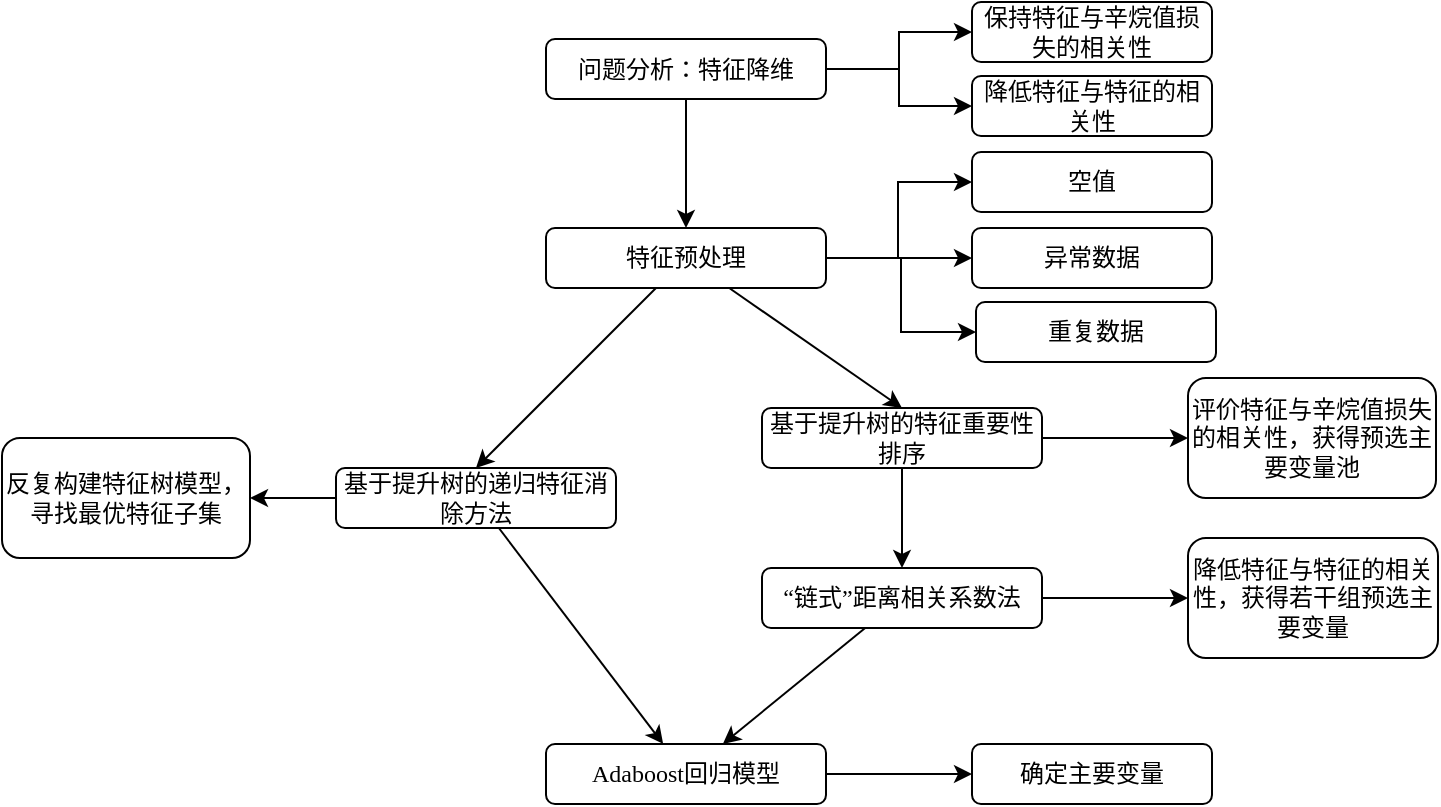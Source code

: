 <mxfile version="13.6.10" type="github">
  <diagram id="_Q-staNZqc-0YdLxZABd" name="Page-1">
    <mxGraphModel dx="925" dy="547" grid="0" gridSize="10" guides="1" tooltips="1" connect="1" arrows="1" fold="1" page="1" pageScale="1" pageWidth="827" pageHeight="1169" math="0" shadow="0">
      <root>
        <mxCell id="0" />
        <mxCell id="1" parent="0" />
        <mxCell id="LoXzKUArhXCIN91ybTbm-28" style="edgeStyle=orthogonalEdgeStyle;rounded=0;orthogonalLoop=1;jettySize=auto;html=1;entryX=0;entryY=0.5;entryDx=0;entryDy=0;" edge="1" parent="1" source="LoXzKUArhXCIN91ybTbm-7" target="LoXzKUArhXCIN91ybTbm-19">
          <mxGeometry relative="1" as="geometry">
            <Array as="points">
              <mxPoint x="519" y="208" />
              <mxPoint x="519" y="170" />
            </Array>
          </mxGeometry>
        </mxCell>
        <mxCell id="LoXzKUArhXCIN91ybTbm-37" style="edgeStyle=orthogonalEdgeStyle;rounded=0;orthogonalLoop=1;jettySize=auto;html=1;" edge="1" parent="1" source="LoXzKUArhXCIN91ybTbm-7" target="LoXzKUArhXCIN91ybTbm-35">
          <mxGeometry relative="1" as="geometry" />
        </mxCell>
        <mxCell id="LoXzKUArhXCIN91ybTbm-38" style="edgeStyle=orthogonalEdgeStyle;rounded=0;orthogonalLoop=1;jettySize=auto;html=1;entryX=0;entryY=0.5;entryDx=0;entryDy=0;" edge="1" parent="1" source="LoXzKUArhXCIN91ybTbm-7" target="LoXzKUArhXCIN91ybTbm-36">
          <mxGeometry relative="1" as="geometry" />
        </mxCell>
        <mxCell id="LoXzKUArhXCIN91ybTbm-44" style="rounded=0;orthogonalLoop=1;jettySize=auto;html=1;entryX=0.5;entryY=0;entryDx=0;entryDy=0;" edge="1" parent="1" source="LoXzKUArhXCIN91ybTbm-7" target="LoXzKUArhXCIN91ybTbm-9">
          <mxGeometry relative="1" as="geometry" />
        </mxCell>
        <mxCell id="LoXzKUArhXCIN91ybTbm-45" style="edgeStyle=none;rounded=0;orthogonalLoop=1;jettySize=auto;html=1;entryX=0.5;entryY=0;entryDx=0;entryDy=0;" edge="1" parent="1" source="LoXzKUArhXCIN91ybTbm-7" target="LoXzKUArhXCIN91ybTbm-40">
          <mxGeometry relative="1" as="geometry" />
        </mxCell>
        <mxCell id="LoXzKUArhXCIN91ybTbm-7" value="特征预处理" style="rounded=1;whiteSpace=wrap;html=1;fontFamily=Times New Roman;" vertex="1" parent="1">
          <mxGeometry x="343" y="193" width="140" height="30" as="geometry" />
        </mxCell>
        <mxCell id="LoXzKUArhXCIN91ybTbm-8" style="edgeStyle=orthogonalEdgeStyle;rounded=0;orthogonalLoop=1;jettySize=auto;html=1;entryX=0;entryY=0.5;entryDx=0;entryDy=0;fontFamily=Times New Roman;" edge="1" parent="1" source="LoXzKUArhXCIN91ybTbm-9" target="LoXzKUArhXCIN91ybTbm-17">
          <mxGeometry relative="1" as="geometry">
            <mxPoint x="661" y="338" as="targetPoint" />
          </mxGeometry>
        </mxCell>
        <mxCell id="LoXzKUArhXCIN91ybTbm-46" style="edgeStyle=none;rounded=0;orthogonalLoop=1;jettySize=auto;html=1;entryX=0.5;entryY=0;entryDx=0;entryDy=0;" edge="1" parent="1" source="LoXzKUArhXCIN91ybTbm-9" target="LoXzKUArhXCIN91ybTbm-11">
          <mxGeometry relative="1" as="geometry" />
        </mxCell>
        <mxCell id="LoXzKUArhXCIN91ybTbm-9" value="基于提升树的特征重要性排序" style="rounded=1;whiteSpace=wrap;html=1;fontFamily=Times New Roman;" vertex="1" parent="1">
          <mxGeometry x="451" y="283" width="140" height="30" as="geometry" />
        </mxCell>
        <mxCell id="LoXzKUArhXCIN91ybTbm-30" style="edgeStyle=orthogonalEdgeStyle;rounded=0;orthogonalLoop=1;jettySize=auto;html=1;entryX=0;entryY=0.5;entryDx=0;entryDy=0;" edge="1" parent="1" source="LoXzKUArhXCIN91ybTbm-11" target="LoXzKUArhXCIN91ybTbm-20">
          <mxGeometry relative="1" as="geometry" />
        </mxCell>
        <mxCell id="LoXzKUArhXCIN91ybTbm-48" style="edgeStyle=none;rounded=0;orthogonalLoop=1;jettySize=auto;html=1;" edge="1" parent="1" source="LoXzKUArhXCIN91ybTbm-11" target="LoXzKUArhXCIN91ybTbm-13">
          <mxGeometry relative="1" as="geometry" />
        </mxCell>
        <mxCell id="LoXzKUArhXCIN91ybTbm-11" value="“链式”距离相关系数法" style="rounded=1;whiteSpace=wrap;html=1;fontFamily=Times New Roman;" vertex="1" parent="1">
          <mxGeometry x="451" y="363" width="140" height="30" as="geometry" />
        </mxCell>
        <mxCell id="LoXzKUArhXCIN91ybTbm-12" style="edgeStyle=orthogonalEdgeStyle;rounded=0;orthogonalLoop=1;jettySize=auto;html=1;entryX=0;entryY=0.5;entryDx=0;entryDy=0;fontFamily=Times New Roman;" edge="1" parent="1" source="LoXzKUArhXCIN91ybTbm-13" target="LoXzKUArhXCIN91ybTbm-16">
          <mxGeometry relative="1" as="geometry" />
        </mxCell>
        <mxCell id="LoXzKUArhXCIN91ybTbm-13" value="Adaboost回归模型" style="rounded=1;whiteSpace=wrap;html=1;fontFamily=Times New Roman;" vertex="1" parent="1">
          <mxGeometry x="343" y="451" width="140" height="30" as="geometry" />
        </mxCell>
        <mxCell id="LoXzKUArhXCIN91ybTbm-16" value="确定主要变量" style="rounded=1;whiteSpace=wrap;html=1;fontFamily=Times New Roman;" vertex="1" parent="1">
          <mxGeometry x="556" y="451" width="120" height="30" as="geometry" />
        </mxCell>
        <mxCell id="LoXzKUArhXCIN91ybTbm-17" value="评价特征与辛烷值损失的相关性，获得预选主要变量池" style="rounded=1;whiteSpace=wrap;html=1;fontFamily=Times New Roman;" vertex="1" parent="1">
          <mxGeometry x="664" y="268" width="124" height="60" as="geometry" />
        </mxCell>
        <mxCell id="LoXzKUArhXCIN91ybTbm-19" value="空值" style="rounded=1;whiteSpace=wrap;html=1;fontFamily=Times New Roman;" vertex="1" parent="1">
          <mxGeometry x="556" y="155" width="120" height="30" as="geometry" />
        </mxCell>
        <mxCell id="LoXzKUArhXCIN91ybTbm-20" value="降低特征与特征的相关性，获得若干组预选主要变量" style="rounded=1;whiteSpace=wrap;html=1;fontFamily=Times New Roman;" vertex="1" parent="1">
          <mxGeometry x="664" y="348" width="125" height="60" as="geometry" />
        </mxCell>
        <mxCell id="LoXzKUArhXCIN91ybTbm-26" style="edgeStyle=orthogonalEdgeStyle;rounded=0;orthogonalLoop=1;jettySize=auto;html=1;entryX=0;entryY=0.5;entryDx=0;entryDy=0;" edge="1" parent="1" source="LoXzKUArhXCIN91ybTbm-21" target="LoXzKUArhXCIN91ybTbm-23">
          <mxGeometry relative="1" as="geometry" />
        </mxCell>
        <mxCell id="LoXzKUArhXCIN91ybTbm-27" style="edgeStyle=orthogonalEdgeStyle;rounded=0;orthogonalLoop=1;jettySize=auto;html=1;entryX=0;entryY=0.5;entryDx=0;entryDy=0;" edge="1" parent="1" source="LoXzKUArhXCIN91ybTbm-21" target="LoXzKUArhXCIN91ybTbm-22">
          <mxGeometry relative="1" as="geometry" />
        </mxCell>
        <mxCell id="LoXzKUArhXCIN91ybTbm-43" style="edgeStyle=orthogonalEdgeStyle;rounded=0;orthogonalLoop=1;jettySize=auto;html=1;" edge="1" parent="1" source="LoXzKUArhXCIN91ybTbm-21" target="LoXzKUArhXCIN91ybTbm-7">
          <mxGeometry relative="1" as="geometry" />
        </mxCell>
        <mxCell id="LoXzKUArhXCIN91ybTbm-21" value="问题分析：特征降维" style="rounded=1;whiteSpace=wrap;html=1;fontFamily=Times New Roman;" vertex="1" parent="1">
          <mxGeometry x="343" y="98.5" width="140" height="30" as="geometry" />
        </mxCell>
        <mxCell id="LoXzKUArhXCIN91ybTbm-22" value="降低特征与特征的相关性" style="rounded=1;whiteSpace=wrap;html=1;fontFamily=Times New Roman;" vertex="1" parent="1">
          <mxGeometry x="556" y="117" width="120" height="30" as="geometry" />
        </mxCell>
        <mxCell id="LoXzKUArhXCIN91ybTbm-23" value="保持特征与辛烷值损失的相关性" style="rounded=1;whiteSpace=wrap;html=1;fontFamily=Times New Roman;" vertex="1" parent="1">
          <mxGeometry x="556" y="80" width="120" height="30" as="geometry" />
        </mxCell>
        <mxCell id="LoXzKUArhXCIN91ybTbm-35" value="异常数据" style="rounded=1;whiteSpace=wrap;html=1;fontFamily=Times New Roman;" vertex="1" parent="1">
          <mxGeometry x="556" y="193" width="120" height="30" as="geometry" />
        </mxCell>
        <mxCell id="LoXzKUArhXCIN91ybTbm-36" value="重复数据" style="rounded=1;whiteSpace=wrap;html=1;fontFamily=Times New Roman;" vertex="1" parent="1">
          <mxGeometry x="558" y="230" width="120" height="30" as="geometry" />
        </mxCell>
        <mxCell id="LoXzKUArhXCIN91ybTbm-47" style="edgeStyle=none;rounded=0;orthogonalLoop=1;jettySize=auto;html=1;" edge="1" parent="1" source="LoXzKUArhXCIN91ybTbm-40" target="LoXzKUArhXCIN91ybTbm-13">
          <mxGeometry relative="1" as="geometry" />
        </mxCell>
        <mxCell id="LoXzKUArhXCIN91ybTbm-49" style="edgeStyle=none;rounded=0;orthogonalLoop=1;jettySize=auto;html=1;entryX=1;entryY=0.5;entryDx=0;entryDy=0;" edge="1" parent="1" source="LoXzKUArhXCIN91ybTbm-40" target="LoXzKUArhXCIN91ybTbm-41">
          <mxGeometry relative="1" as="geometry" />
        </mxCell>
        <mxCell id="LoXzKUArhXCIN91ybTbm-40" value="基于提升树的递归特征消除方法" style="rounded=1;whiteSpace=wrap;html=1;fontFamily=Times New Roman;" vertex="1" parent="1">
          <mxGeometry x="238" y="313" width="140" height="30" as="geometry" />
        </mxCell>
        <mxCell id="LoXzKUArhXCIN91ybTbm-41" value="反复构建特征树模型，寻找最优特征子集" style="rounded=1;whiteSpace=wrap;html=1;fontFamily=Times New Roman;" vertex="1" parent="1">
          <mxGeometry x="71" y="298" width="124" height="60" as="geometry" />
        </mxCell>
      </root>
    </mxGraphModel>
  </diagram>
</mxfile>
